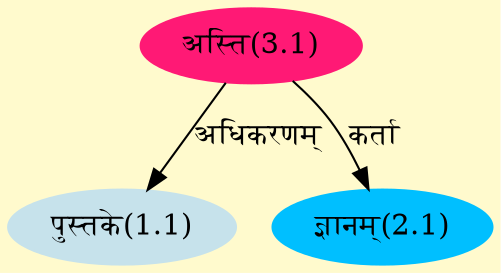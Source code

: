 digraph G{
rankdir=BT;
 compound=true;
 bgcolor="lemonchiffon1";
Node1_1 [style=filled, color="#C6E2EB" label = "पुस्तके(1.1)"]
Node3_1 [style=filled, color="#FF1975" label = "अस्ति(3.1)"]
Node2_1 [style=filled, color="#00BFFF" label = "ज्ञानम्(2.1)"]
/* Start of Relations section */

Node1_1 -> Node3_1 [  label="अधिकरणम्"  dir="back" ]
Node2_1 -> Node3_1 [  label="कर्ता"  dir="back" ]
}
